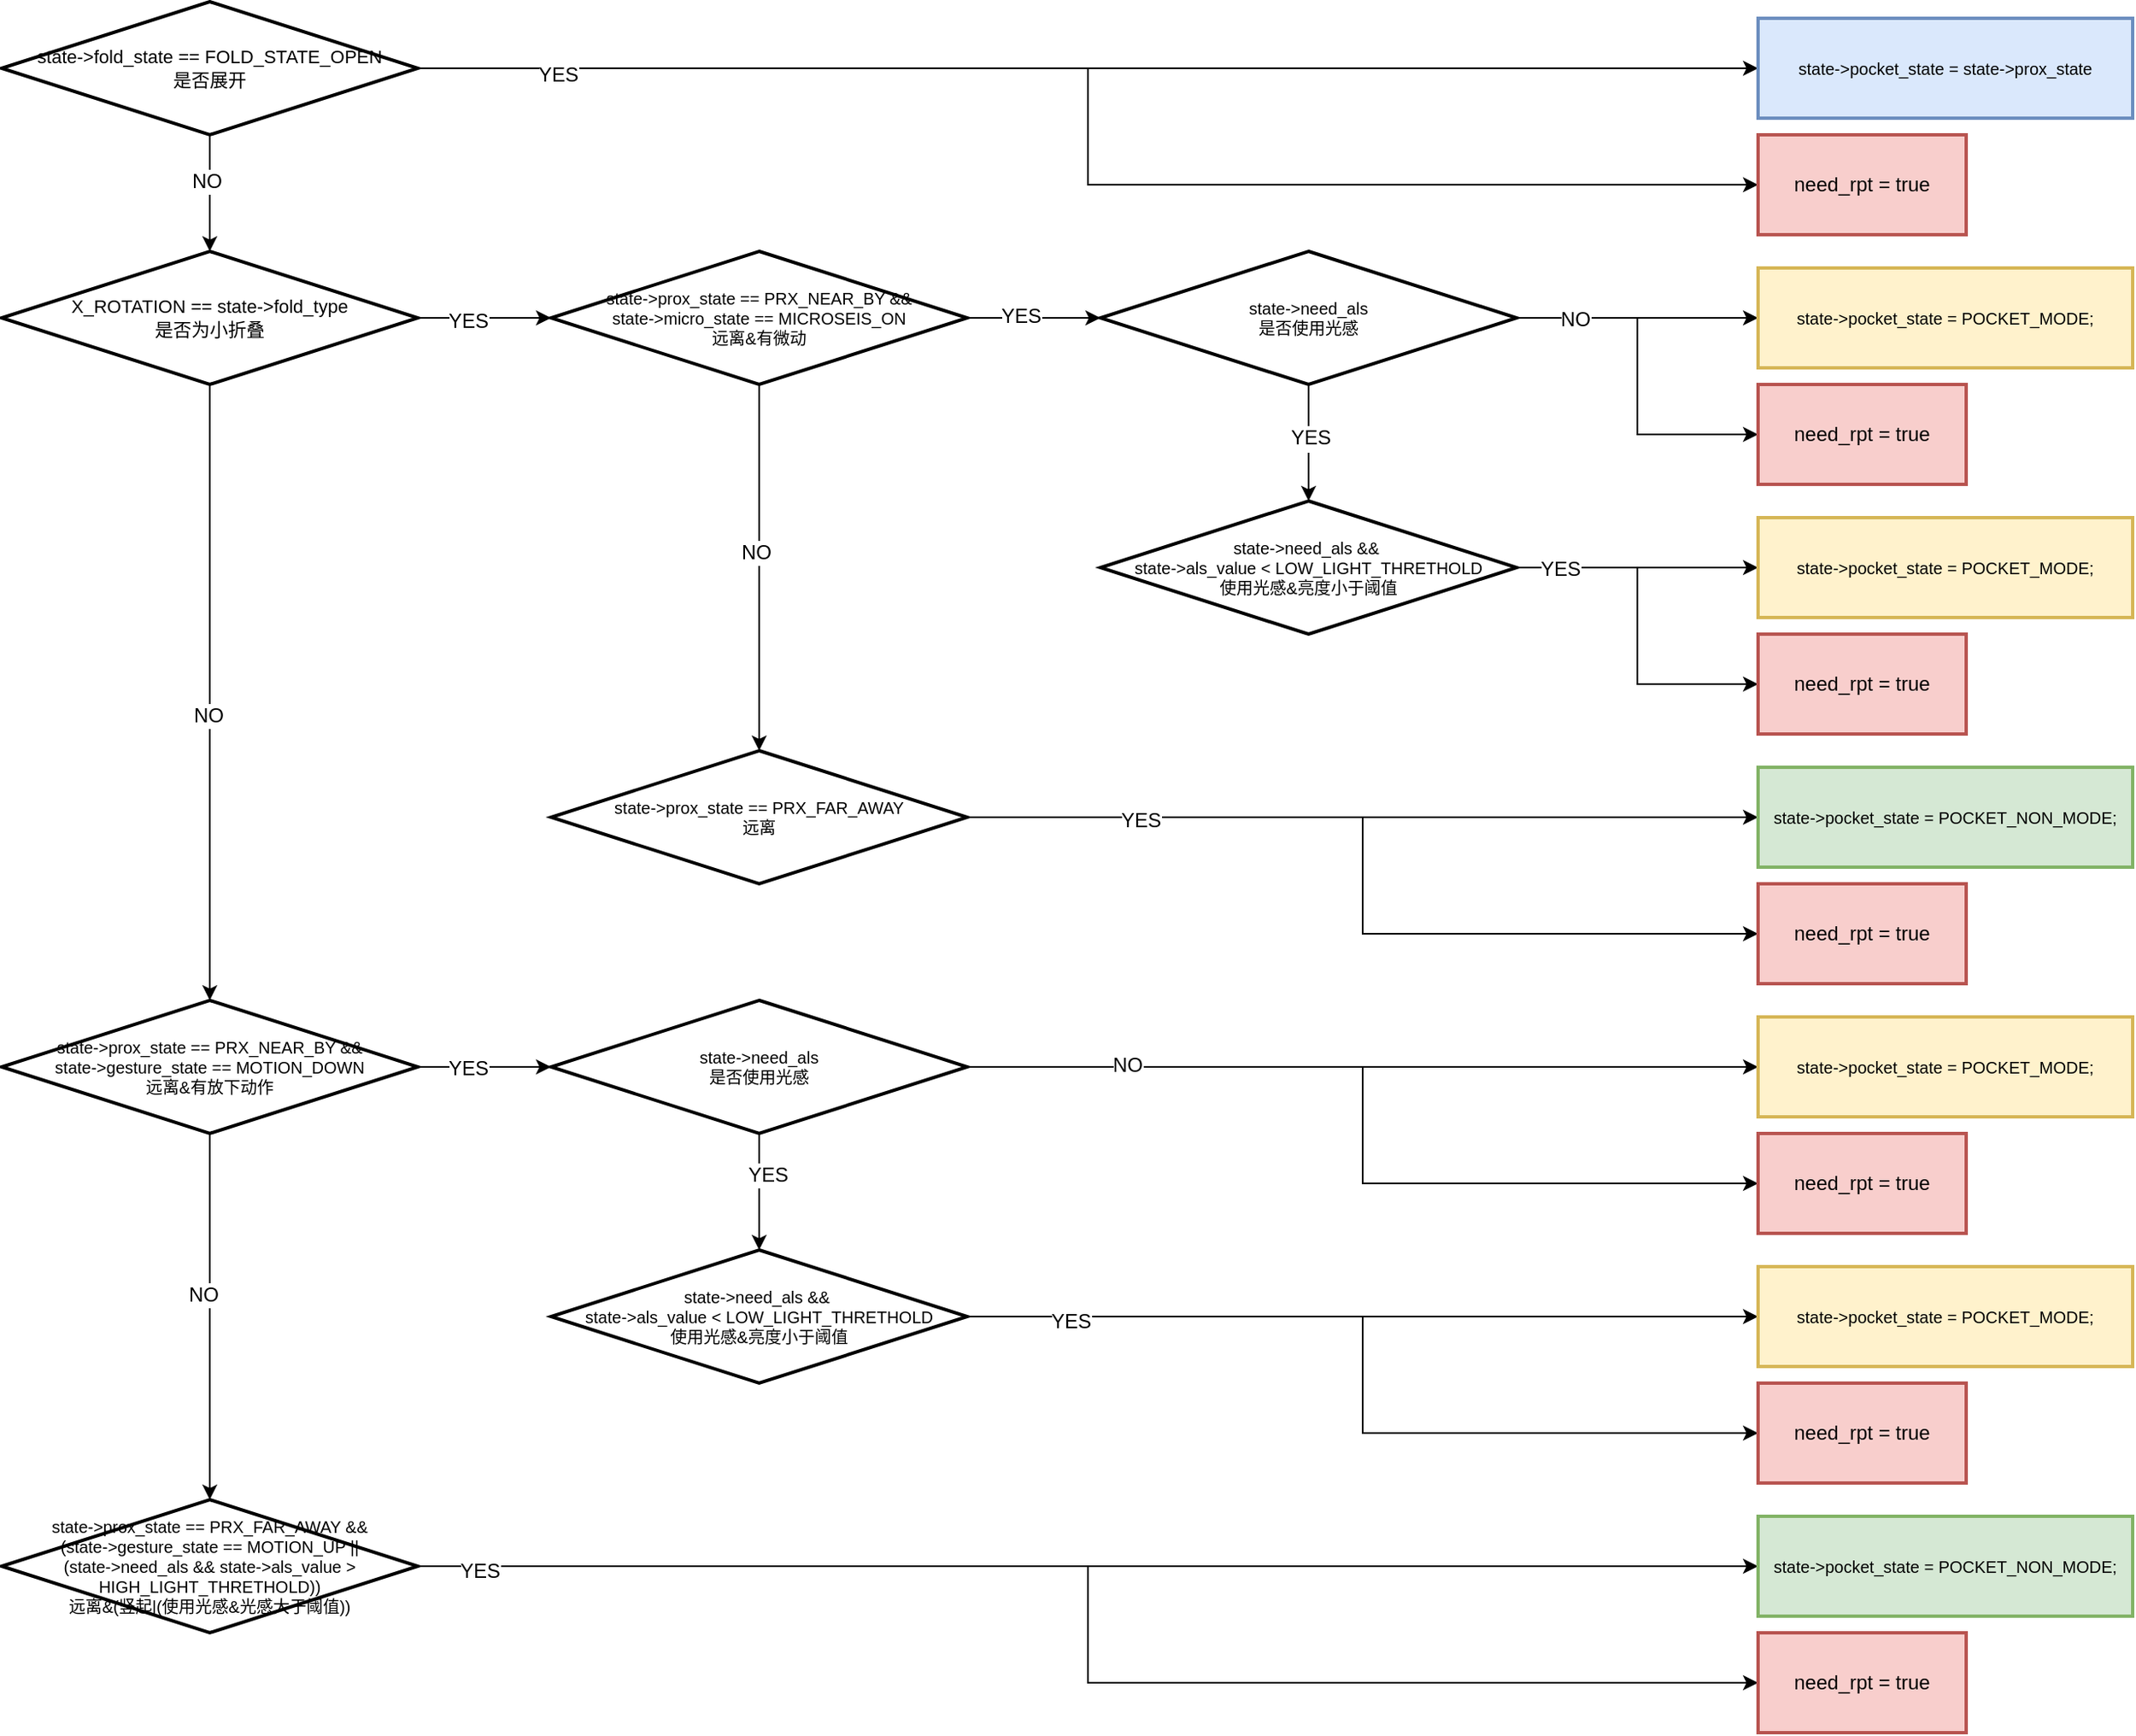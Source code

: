 <mxfile version="24.6.5" type="github">
  <diagram name="第 1 页" id="mvP9hgw5OhRqE8Y1hkNj">
    <mxGraphModel dx="1793" dy="933" grid="1" gridSize="10" guides="1" tooltips="1" connect="1" arrows="1" fold="1" page="1" pageScale="1" pageWidth="3300" pageHeight="4681" math="0" shadow="0">
      <root>
        <mxCell id="0" />
        <mxCell id="1" parent="0" />
        <mxCell id="DPH8ut8o0tE_e3mcPr0a-14" value="" style="edgeStyle=orthogonalEdgeStyle;rounded=0;orthogonalLoop=1;jettySize=auto;html=1;" parent="1" source="DPH8ut8o0tE_e3mcPr0a-10" target="DPH8ut8o0tE_e3mcPr0a-13" edge="1">
          <mxGeometry relative="1" as="geometry" />
        </mxCell>
        <mxCell id="DPH8ut8o0tE_e3mcPr0a-29" value="NO" style="edgeLabel;html=1;align=center;verticalAlign=middle;resizable=0;points=[];strokeColor=default;strokeWidth=2;fontFamily=Helvetica;fontSize=12;fontColor=default;fillColor=default;" parent="DPH8ut8o0tE_e3mcPr0a-14" vertex="1" connectable="0">
          <mxGeometry x="-0.197" y="-2" relative="1" as="geometry">
            <mxPoint as="offset" />
          </mxGeometry>
        </mxCell>
        <mxCell id="DPH8ut8o0tE_e3mcPr0a-38" style="edgeStyle=orthogonalEdgeStyle;rounded=0;orthogonalLoop=1;jettySize=auto;html=1;fontFamily=Helvetica;fontSize=12;fontColor=default;" parent="1" source="DPH8ut8o0tE_e3mcPr0a-10" target="DPH8ut8o0tE_e3mcPr0a-36" edge="1">
          <mxGeometry relative="1" as="geometry" />
        </mxCell>
        <mxCell id="DPH8ut8o0tE_e3mcPr0a-39" style="edgeStyle=orthogonalEdgeStyle;rounded=0;orthogonalLoop=1;jettySize=auto;html=1;entryX=0;entryY=0.5;entryDx=0;entryDy=0;fontFamily=Helvetica;fontSize=12;fontColor=default;" parent="1" source="DPH8ut8o0tE_e3mcPr0a-10" target="DPH8ut8o0tE_e3mcPr0a-37" edge="1">
          <mxGeometry relative="1" as="geometry" />
        </mxCell>
        <mxCell id="q0KccbDD00Mu1ACWChZq-15" value="YES" style="edgeLabel;html=1;align=center;verticalAlign=middle;resizable=0;points=[];strokeColor=default;strokeWidth=2;fontFamily=Helvetica;fontSize=12;fontColor=default;fillColor=default;" vertex="1" connectable="0" parent="DPH8ut8o0tE_e3mcPr0a-39">
          <mxGeometry x="-0.809" y="-5" relative="1" as="geometry">
            <mxPoint y="-1" as="offset" />
          </mxGeometry>
        </mxCell>
        <mxCell id="DPH8ut8o0tE_e3mcPr0a-10" value="state-&amp;gt;fold_state == FOLD_STATE_OPEN&lt;div style=&quot;font-size: 11px;&quot;&gt;是否展开&lt;/div&gt;" style="strokeWidth=2;html=1;shape=mxgraph.flowchart.decision;whiteSpace=wrap;fontSize=11;" parent="1" vertex="1">
          <mxGeometry x="540" y="420" width="250" height="80" as="geometry" />
        </mxCell>
        <mxCell id="DPH8ut8o0tE_e3mcPr0a-16" value="" style="edgeStyle=orthogonalEdgeStyle;rounded=0;orthogonalLoop=1;jettySize=auto;html=1;" parent="1" source="DPH8ut8o0tE_e3mcPr0a-13" target="DPH8ut8o0tE_e3mcPr0a-15" edge="1">
          <mxGeometry relative="1" as="geometry" />
        </mxCell>
        <mxCell id="q0KccbDD00Mu1ACWChZq-16" value="YES" style="edgeLabel;html=1;align=center;verticalAlign=middle;resizable=0;points=[];strokeColor=default;strokeWidth=2;fontFamily=Helvetica;fontSize=12;fontColor=default;fillColor=default;" vertex="1" connectable="0" parent="DPH8ut8o0tE_e3mcPr0a-16">
          <mxGeometry x="-0.256" y="-2" relative="1" as="geometry">
            <mxPoint as="offset" />
          </mxGeometry>
        </mxCell>
        <mxCell id="DPH8ut8o0tE_e3mcPr0a-18" value="" style="edgeStyle=orthogonalEdgeStyle;rounded=0;orthogonalLoop=1;jettySize=auto;html=1;fontFamily=Helvetica;fontSize=12;fontColor=default;" parent="1" source="DPH8ut8o0tE_e3mcPr0a-13" target="DPH8ut8o0tE_e3mcPr0a-17" edge="1">
          <mxGeometry relative="1" as="geometry" />
        </mxCell>
        <mxCell id="DPH8ut8o0tE_e3mcPr0a-30" value="NO" style="edgeLabel;html=1;align=center;verticalAlign=middle;resizable=0;points=[];strokeColor=default;strokeWidth=2;fontFamily=Helvetica;fontSize=12;fontColor=default;fillColor=default;" parent="DPH8ut8o0tE_e3mcPr0a-18" vertex="1" connectable="0">
          <mxGeometry x="0.075" y="-1" relative="1" as="geometry">
            <mxPoint as="offset" />
          </mxGeometry>
        </mxCell>
        <mxCell id="DPH8ut8o0tE_e3mcPr0a-13" value="X_ROTATION == state-&amp;gt;fold_type&lt;div style=&quot;font-size: 11px;&quot;&gt;是否为小折叠&lt;/div&gt;" style="strokeWidth=2;html=1;shape=mxgraph.flowchart.decision;whiteSpace=wrap;fontSize=11;" parent="1" vertex="1">
          <mxGeometry x="540" y="570" width="250" height="80" as="geometry" />
        </mxCell>
        <mxCell id="DPH8ut8o0tE_e3mcPr0a-20" value="" style="edgeStyle=orthogonalEdgeStyle;rounded=0;orthogonalLoop=1;jettySize=auto;html=1;fontFamily=Helvetica;fontSize=12;fontColor=default;" parent="1" source="DPH8ut8o0tE_e3mcPr0a-15" target="DPH8ut8o0tE_e3mcPr0a-19" edge="1">
          <mxGeometry relative="1" as="geometry" />
        </mxCell>
        <mxCell id="q0KccbDD00Mu1ACWChZq-17" value="YES" style="edgeLabel;html=1;align=center;verticalAlign=middle;resizable=0;points=[];strokeColor=default;strokeWidth=2;fontFamily=Helvetica;fontSize=12;fontColor=default;fillColor=default;" vertex="1" connectable="0" parent="DPH8ut8o0tE_e3mcPr0a-20">
          <mxGeometry x="-0.194" y="1" relative="1" as="geometry">
            <mxPoint as="offset" />
          </mxGeometry>
        </mxCell>
        <mxCell id="DPH8ut8o0tE_e3mcPr0a-41" value="" style="edgeStyle=orthogonalEdgeStyle;rounded=0;orthogonalLoop=1;jettySize=auto;html=1;fontFamily=Helvetica;fontSize=12;fontColor=default;" parent="1" source="DPH8ut8o0tE_e3mcPr0a-15" target="DPH8ut8o0tE_e3mcPr0a-40" edge="1">
          <mxGeometry relative="1" as="geometry" />
        </mxCell>
        <mxCell id="DPH8ut8o0tE_e3mcPr0a-42" value="NO" style="edgeLabel;html=1;align=center;verticalAlign=middle;resizable=0;points=[];strokeColor=default;strokeWidth=2;fontFamily=Helvetica;fontSize=12;fontColor=default;fillColor=default;" parent="DPH8ut8o0tE_e3mcPr0a-41" vertex="1" connectable="0">
          <mxGeometry x="-0.083" y="-2" relative="1" as="geometry">
            <mxPoint as="offset" />
          </mxGeometry>
        </mxCell>
        <mxCell id="DPH8ut8o0tE_e3mcPr0a-15" value="&lt;div style=&quot;font-size: 10px;&quot;&gt;&lt;font style=&quot;font-size: 10px;&quot;&gt;state-&amp;gt;prox_state == PRX_NEAR_BY &amp;amp;&amp;amp;&lt;/font&gt;&lt;/div&gt;&lt;div style=&quot;font-size: 10px;&quot;&gt;&lt;font style=&quot;font-size: 10px;&quot;&gt;state-&amp;gt;micro_state == MICROSEIS_ON&lt;/font&gt;&lt;/div&gt;&lt;div style=&quot;font-size: 10px;&quot;&gt;&lt;font style=&quot;font-size: 10px;&quot;&gt;远离&amp;amp;有微动&lt;/font&gt;&lt;/div&gt;" style="strokeWidth=2;html=1;shape=mxgraph.flowchart.decision;whiteSpace=wrap;fontSize=10;" parent="1" vertex="1">
          <mxGeometry x="870" y="570" width="250" height="80" as="geometry" />
        </mxCell>
        <mxCell id="q0KccbDD00Mu1ACWChZq-7" style="edgeStyle=orthogonalEdgeStyle;rounded=0;orthogonalLoop=1;jettySize=auto;html=1;fontFamily=Helvetica;fontSize=12;fontColor=default;" edge="1" parent="1" source="DPH8ut8o0tE_e3mcPr0a-17" target="q0KccbDD00Mu1ACWChZq-1">
          <mxGeometry relative="1" as="geometry" />
        </mxCell>
        <mxCell id="q0KccbDD00Mu1ACWChZq-11" value="NO" style="edgeLabel;html=1;align=center;verticalAlign=middle;resizable=0;points=[];strokeColor=default;strokeWidth=2;fontFamily=Helvetica;fontSize=12;fontColor=default;fillColor=default;" vertex="1" connectable="0" parent="q0KccbDD00Mu1ACWChZq-7">
          <mxGeometry x="-0.107" y="-4" relative="1" as="geometry">
            <mxPoint y="-1" as="offset" />
          </mxGeometry>
        </mxCell>
        <mxCell id="DPH8ut8o0tE_e3mcPr0a-17" value="&lt;div style=&quot;font-size: 10px;&quot;&gt;state-&amp;gt;prox_state == PRX_NEAR_BY &amp;amp;&amp;amp;&lt;/div&gt;&lt;div style=&quot;font-size: 10px;&quot;&gt;state-&amp;gt;gesture_state == MOTION_DOWN&lt;/div&gt;&lt;div style=&quot;font-size: 10px;&quot;&gt;远离&amp;amp;有放下动作&lt;/div&gt;" style="strokeWidth=2;html=1;shape=mxgraph.flowchart.decision;whiteSpace=wrap;fontSize=11;" parent="1" vertex="1">
          <mxGeometry x="540" y="1020" width="250" height="80" as="geometry" />
        </mxCell>
        <mxCell id="DPH8ut8o0tE_e3mcPr0a-22" value="" style="edgeStyle=orthogonalEdgeStyle;rounded=0;orthogonalLoop=1;jettySize=auto;html=1;fontFamily=Helvetica;fontSize=12;fontColor=default;" parent="1" source="DPH8ut8o0tE_e3mcPr0a-19" target="DPH8ut8o0tE_e3mcPr0a-21" edge="1">
          <mxGeometry relative="1" as="geometry" />
        </mxCell>
        <mxCell id="DPH8ut8o0tE_e3mcPr0a-25" style="edgeStyle=orthogonalEdgeStyle;rounded=0;orthogonalLoop=1;jettySize=auto;html=1;entryX=0;entryY=0.5;entryDx=0;entryDy=0;fontFamily=Helvetica;fontSize=12;fontColor=default;" parent="1" source="DPH8ut8o0tE_e3mcPr0a-19" target="DPH8ut8o0tE_e3mcPr0a-24" edge="1">
          <mxGeometry relative="1" as="geometry" />
        </mxCell>
        <mxCell id="q0KccbDD00Mu1ACWChZq-18" value="NO" style="edgeLabel;html=1;align=center;verticalAlign=middle;resizable=0;points=[];strokeColor=default;strokeWidth=2;fontFamily=Helvetica;fontSize=12;fontColor=default;fillColor=default;" vertex="1" connectable="0" parent="DPH8ut8o0tE_e3mcPr0a-25">
          <mxGeometry x="-0.677" y="-1" relative="1" as="geometry">
            <mxPoint as="offset" />
          </mxGeometry>
        </mxCell>
        <mxCell id="DPH8ut8o0tE_e3mcPr0a-27" value="" style="edgeStyle=orthogonalEdgeStyle;rounded=0;orthogonalLoop=1;jettySize=auto;html=1;fontFamily=Helvetica;fontSize=12;fontColor=default;" parent="1" source="DPH8ut8o0tE_e3mcPr0a-19" target="DPH8ut8o0tE_e3mcPr0a-26" edge="1">
          <mxGeometry relative="1" as="geometry" />
        </mxCell>
        <mxCell id="DPH8ut8o0tE_e3mcPr0a-28" value="NO" style="edgeLabel;html=1;align=center;verticalAlign=middle;resizable=0;points=[];strokeColor=default;strokeWidth=2;fontFamily=Helvetica;fontSize=12;fontColor=default;fillColor=default;" parent="DPH8ut8o0tE_e3mcPr0a-27" vertex="1" connectable="0">
          <mxGeometry x="-0.057" y="-1" relative="1" as="geometry">
            <mxPoint as="offset" />
          </mxGeometry>
        </mxCell>
        <mxCell id="DPH8ut8o0tE_e3mcPr0a-51" value="YES" style="edgeLabel;html=1;align=center;verticalAlign=middle;resizable=0;points=[];strokeColor=default;strokeWidth=2;fontFamily=Helvetica;fontSize=12;fontColor=default;fillColor=default;" parent="DPH8ut8o0tE_e3mcPr0a-27" vertex="1" connectable="0">
          <mxGeometry x="-0.083" y="1" relative="1" as="geometry">
            <mxPoint as="offset" />
          </mxGeometry>
        </mxCell>
        <mxCell id="DPH8ut8o0tE_e3mcPr0a-19" value="&lt;div style=&quot;&quot;&gt;state-&amp;gt;need_als&lt;br&gt;&lt;/div&gt;&lt;div style=&quot;&quot;&gt;是否使用光感&lt;/div&gt;" style="strokeWidth=2;html=1;shape=mxgraph.flowchart.decision;whiteSpace=wrap;fontSize=10;" parent="1" vertex="1">
          <mxGeometry x="1200" y="570" width="250" height="80" as="geometry" />
        </mxCell>
        <mxCell id="DPH8ut8o0tE_e3mcPr0a-21" value="state-&amp;gt;pocket_state = POCKET_MODE;" style="whiteSpace=wrap;html=1;fontSize=10;strokeWidth=2;fillColor=#fff2cc;strokeColor=#d6b656;" parent="1" vertex="1">
          <mxGeometry x="1595" y="580" width="225" height="60" as="geometry" />
        </mxCell>
        <mxCell id="DPH8ut8o0tE_e3mcPr0a-24" value="need_rpt = true" style="whiteSpace=wrap;html=1;strokeColor=#b85450;strokeWidth=2;align=center;verticalAlign=middle;fontFamily=Helvetica;fontSize=12;fillColor=#f8cecc;" parent="1" vertex="1">
          <mxGeometry x="1595" y="650" width="125" height="60" as="geometry" />
        </mxCell>
        <mxCell id="DPH8ut8o0tE_e3mcPr0a-32" value="" style="edgeStyle=orthogonalEdgeStyle;rounded=0;orthogonalLoop=1;jettySize=auto;html=1;fontFamily=Helvetica;fontSize=12;fontColor=default;entryX=0;entryY=0.5;entryDx=0;entryDy=0;" parent="1" source="DPH8ut8o0tE_e3mcPr0a-26" target="DPH8ut8o0tE_e3mcPr0a-33" edge="1">
          <mxGeometry relative="1" as="geometry">
            <mxPoint x="1595.0" y="760" as="targetPoint" />
          </mxGeometry>
        </mxCell>
        <mxCell id="DPH8ut8o0tE_e3mcPr0a-35" style="edgeStyle=orthogonalEdgeStyle;rounded=0;orthogonalLoop=1;jettySize=auto;html=1;entryX=0;entryY=0.5;entryDx=0;entryDy=0;fontFamily=Helvetica;fontSize=12;fontColor=default;" parent="1" source="DPH8ut8o0tE_e3mcPr0a-26" target="DPH8ut8o0tE_e3mcPr0a-34" edge="1">
          <mxGeometry relative="1" as="geometry" />
        </mxCell>
        <mxCell id="q0KccbDD00Mu1ACWChZq-14" value="YES" style="edgeLabel;html=1;align=center;verticalAlign=middle;resizable=0;points=[];strokeColor=default;strokeWidth=2;fontFamily=Helvetica;fontSize=12;fontColor=default;fillColor=default;" vertex="1" connectable="0" parent="DPH8ut8o0tE_e3mcPr0a-35">
          <mxGeometry x="-0.758" y="-1" relative="1" as="geometry">
            <mxPoint as="offset" />
          </mxGeometry>
        </mxCell>
        <mxCell id="DPH8ut8o0tE_e3mcPr0a-26" value="&lt;div style=&quot;&quot;&gt;state-&amp;gt;need_als &amp;amp;&amp;amp;&amp;nbsp;&lt;/div&gt;&lt;div style=&quot;&quot;&gt;state-&amp;gt;als_value &amp;lt; LOW_LIGHT_THRETHOLD&lt;br&gt;&lt;/div&gt;&lt;div style=&quot;&quot;&gt;使用光感&amp;amp;亮度小于阈值&lt;/div&gt;" style="strokeWidth=2;html=1;shape=mxgraph.flowchart.decision;whiteSpace=wrap;fontSize=10;" parent="1" vertex="1">
          <mxGeometry x="1200" y="720" width="250" height="80" as="geometry" />
        </mxCell>
        <mxCell id="DPH8ut8o0tE_e3mcPr0a-33" value="state-&amp;gt;pocket_state = POCKET_MODE;" style="whiteSpace=wrap;html=1;fontSize=10;strokeWidth=2;fillColor=#fff2cc;strokeColor=#d6b656;" parent="1" vertex="1">
          <mxGeometry x="1595" y="730" width="225" height="60" as="geometry" />
        </mxCell>
        <mxCell id="DPH8ut8o0tE_e3mcPr0a-34" value="need_rpt = true" style="whiteSpace=wrap;html=1;strokeColor=#b85450;strokeWidth=2;align=center;verticalAlign=middle;fontFamily=Helvetica;fontSize=12;fillColor=#f8cecc;" parent="1" vertex="1">
          <mxGeometry x="1595" y="800" width="125" height="60" as="geometry" />
        </mxCell>
        <mxCell id="DPH8ut8o0tE_e3mcPr0a-36" value="state-&amp;gt;pocket_state = state-&amp;gt;prox_state" style="whiteSpace=wrap;html=1;fontSize=10;strokeWidth=2;fillColor=#dae8fc;strokeColor=#6c8ebf;" parent="1" vertex="1">
          <mxGeometry x="1595" y="430" width="225" height="60" as="geometry" />
        </mxCell>
        <mxCell id="DPH8ut8o0tE_e3mcPr0a-37" value="need_rpt = true" style="whiteSpace=wrap;html=1;strokeColor=#b85450;strokeWidth=2;align=center;verticalAlign=middle;fontFamily=Helvetica;fontSize=12;fillColor=#f8cecc;labelBorderColor=none;labelBackgroundColor=none;" parent="1" vertex="1">
          <mxGeometry x="1595" y="500" width="125" height="60" as="geometry" />
        </mxCell>
        <mxCell id="DPH8ut8o0tE_e3mcPr0a-45" style="edgeStyle=orthogonalEdgeStyle;rounded=0;orthogonalLoop=1;jettySize=auto;html=1;entryX=0;entryY=0.5;entryDx=0;entryDy=0;fontFamily=Helvetica;fontSize=12;fontColor=default;" parent="1" source="DPH8ut8o0tE_e3mcPr0a-40" target="DPH8ut8o0tE_e3mcPr0a-43" edge="1">
          <mxGeometry relative="1" as="geometry" />
        </mxCell>
        <mxCell id="DPH8ut8o0tE_e3mcPr0a-46" style="edgeStyle=orthogonalEdgeStyle;rounded=0;orthogonalLoop=1;jettySize=auto;html=1;entryX=0;entryY=0.5;entryDx=0;entryDy=0;fontFamily=Helvetica;fontSize=12;fontColor=default;" parent="1" source="DPH8ut8o0tE_e3mcPr0a-40" target="DPH8ut8o0tE_e3mcPr0a-44" edge="1">
          <mxGeometry relative="1" as="geometry" />
        </mxCell>
        <mxCell id="q0KccbDD00Mu1ACWChZq-13" value="YES" style="edgeLabel;html=1;align=center;verticalAlign=middle;resizable=0;points=[];strokeColor=default;strokeWidth=2;fontFamily=Helvetica;fontSize=12;fontColor=default;fillColor=default;" vertex="1" connectable="0" parent="DPH8ut8o0tE_e3mcPr0a-46">
          <mxGeometry x="-0.62" y="-2" relative="1" as="geometry">
            <mxPoint as="offset" />
          </mxGeometry>
        </mxCell>
        <mxCell id="DPH8ut8o0tE_e3mcPr0a-40" value="&lt;div style=&quot;&quot;&gt;state-&amp;gt;prox_state == PRX_FAR_AWAY&lt;br&gt;&lt;/div&gt;&lt;div style=&quot;font-size: 10px;&quot;&gt;&lt;font style=&quot;font-size: 10px;&quot;&gt;远离&lt;/font&gt;&lt;/div&gt;" style="strokeWidth=2;html=1;shape=mxgraph.flowchart.decision;whiteSpace=wrap;fontSize=10;" parent="1" vertex="1">
          <mxGeometry x="870" y="870" width="250" height="80" as="geometry" />
        </mxCell>
        <mxCell id="DPH8ut8o0tE_e3mcPr0a-43" value="state-&amp;gt;pocket_state = POCKET_NON_MODE;" style="whiteSpace=wrap;html=1;fontSize=10;strokeWidth=2;fillColor=#d5e8d4;strokeColor=#82b366;" parent="1" vertex="1">
          <mxGeometry x="1595" y="880" width="225" height="60" as="geometry" />
        </mxCell>
        <mxCell id="DPH8ut8o0tE_e3mcPr0a-44" value="need_rpt = true" style="whiteSpace=wrap;html=1;strokeColor=#b85450;strokeWidth=2;align=center;verticalAlign=middle;fontFamily=Helvetica;fontSize=12;fillColor=#f8cecc;" parent="1" vertex="1">
          <mxGeometry x="1595" y="950" width="125" height="60" as="geometry" />
        </mxCell>
        <mxCell id="DPH8ut8o0tE_e3mcPr0a-53" style="edgeStyle=orthogonalEdgeStyle;rounded=0;orthogonalLoop=1;jettySize=auto;html=1;fontFamily=Helvetica;fontSize=12;fontColor=default;" parent="1" source="DPH8ut8o0tE_e3mcPr0a-49" target="DPH8ut8o0tE_e3mcPr0a-52" edge="1">
          <mxGeometry relative="1" as="geometry" />
        </mxCell>
        <mxCell id="DPH8ut8o0tE_e3mcPr0a-54" value="YES" style="edgeLabel;html=1;align=center;verticalAlign=middle;resizable=0;points=[];strokeColor=default;strokeWidth=2;fontFamily=Helvetica;fontSize=12;fontColor=default;fillColor=default;" parent="DPH8ut8o0tE_e3mcPr0a-53" vertex="1" connectable="0">
          <mxGeometry x="-0.283" y="5" relative="1" as="geometry">
            <mxPoint as="offset" />
          </mxGeometry>
        </mxCell>
        <mxCell id="DPH8ut8o0tE_e3mcPr0a-58" style="edgeStyle=orthogonalEdgeStyle;rounded=0;orthogonalLoop=1;jettySize=auto;html=1;entryX=0;entryY=0.5;entryDx=0;entryDy=0;fontFamily=Helvetica;fontSize=12;fontColor=default;" parent="1" source="DPH8ut8o0tE_e3mcPr0a-49" target="DPH8ut8o0tE_e3mcPr0a-57" edge="1">
          <mxGeometry relative="1" as="geometry" />
        </mxCell>
        <mxCell id="DPH8ut8o0tE_e3mcPr0a-60" style="edgeStyle=orthogonalEdgeStyle;rounded=0;orthogonalLoop=1;jettySize=auto;html=1;entryX=0;entryY=0.5;entryDx=0;entryDy=0;fontFamily=Helvetica;fontSize=12;fontColor=default;" parent="1" source="DPH8ut8o0tE_e3mcPr0a-49" target="DPH8ut8o0tE_e3mcPr0a-59" edge="1">
          <mxGeometry relative="1" as="geometry" />
        </mxCell>
        <mxCell id="q0KccbDD00Mu1ACWChZq-19" value="NO" style="edgeLabel;html=1;align=center;verticalAlign=middle;resizable=0;points=[];strokeColor=default;strokeWidth=2;fontFamily=Helvetica;fontSize=12;fontColor=default;fillColor=default;" vertex="1" connectable="0" parent="DPH8ut8o0tE_e3mcPr0a-60">
          <mxGeometry x="-0.648" relative="1" as="geometry">
            <mxPoint y="-1" as="offset" />
          </mxGeometry>
        </mxCell>
        <mxCell id="DPH8ut8o0tE_e3mcPr0a-49" value="&lt;div style=&quot;&quot;&gt;&lt;div style=&quot;&quot;&gt;state-&amp;gt;need_als&lt;br&gt;&lt;/div&gt;&lt;div style=&quot;&quot;&gt;是否使用光感&lt;/div&gt;&lt;/div&gt;" style="strokeWidth=2;html=1;shape=mxgraph.flowchart.decision;whiteSpace=wrap;fontSize=10;" parent="1" vertex="1">
          <mxGeometry x="870" y="1020" width="250" height="80" as="geometry" />
        </mxCell>
        <mxCell id="DPH8ut8o0tE_e3mcPr0a-63" style="edgeStyle=orthogonalEdgeStyle;rounded=0;orthogonalLoop=1;jettySize=auto;html=1;entryX=0;entryY=0.5;entryDx=0;entryDy=0;fontFamily=Helvetica;fontSize=12;fontColor=default;" parent="1" source="DPH8ut8o0tE_e3mcPr0a-52" target="DPH8ut8o0tE_e3mcPr0a-61" edge="1">
          <mxGeometry relative="1" as="geometry" />
        </mxCell>
        <mxCell id="DPH8ut8o0tE_e3mcPr0a-64" style="edgeStyle=orthogonalEdgeStyle;rounded=0;orthogonalLoop=1;jettySize=auto;html=1;entryX=0;entryY=0.5;entryDx=0;entryDy=0;fontFamily=Helvetica;fontSize=12;fontColor=default;" parent="1" source="DPH8ut8o0tE_e3mcPr0a-52" target="DPH8ut8o0tE_e3mcPr0a-62" edge="1">
          <mxGeometry relative="1" as="geometry" />
        </mxCell>
        <mxCell id="q0KccbDD00Mu1ACWChZq-12" value="YES" style="edgeLabel;html=1;align=center;verticalAlign=middle;resizable=0;points=[];strokeColor=default;strokeWidth=2;fontFamily=Helvetica;fontSize=12;fontColor=default;fillColor=default;" vertex="1" connectable="0" parent="DPH8ut8o0tE_e3mcPr0a-64">
          <mxGeometry x="-0.772" y="-3" relative="1" as="geometry">
            <mxPoint as="offset" />
          </mxGeometry>
        </mxCell>
        <mxCell id="DPH8ut8o0tE_e3mcPr0a-52" value="&lt;div style=&quot;&quot;&gt;state-&amp;gt;need_als &amp;amp;&amp;amp;&amp;nbsp;&lt;/div&gt;&lt;div style=&quot;&quot;&gt;state-&amp;gt;als_value &amp;lt; LOW_LIGHT_THRETHOLD&lt;br&gt;&lt;/div&gt;&lt;div style=&quot;&quot;&gt;使用光感&amp;amp;亮度小于阈值&lt;/div&gt;" style="strokeWidth=2;html=1;shape=mxgraph.flowchart.decision;whiteSpace=wrap;fontSize=10;" parent="1" vertex="1">
          <mxGeometry x="870" y="1170" width="250" height="80" as="geometry" />
        </mxCell>
        <mxCell id="DPH8ut8o0tE_e3mcPr0a-57" value="state-&amp;gt;pocket_state = POCKET_MODE;" style="whiteSpace=wrap;html=1;fontSize=10;strokeWidth=2;fillColor=#fff2cc;strokeColor=#d6b656;" parent="1" vertex="1">
          <mxGeometry x="1595" y="1030" width="225" height="60" as="geometry" />
        </mxCell>
        <mxCell id="DPH8ut8o0tE_e3mcPr0a-59" value="need_rpt = true" style="whiteSpace=wrap;html=1;strokeColor=#b85450;strokeWidth=2;align=center;verticalAlign=middle;fontFamily=Helvetica;fontSize=12;fillColor=#f8cecc;" parent="1" vertex="1">
          <mxGeometry x="1595" y="1100" width="125" height="60" as="geometry" />
        </mxCell>
        <mxCell id="DPH8ut8o0tE_e3mcPr0a-61" value="state-&amp;gt;pocket_state = POCKET_MODE;" style="whiteSpace=wrap;html=1;fontSize=10;strokeWidth=2;fillColor=#fff2cc;strokeColor=#d6b656;" parent="1" vertex="1">
          <mxGeometry x="1595" y="1180" width="225" height="60" as="geometry" />
        </mxCell>
        <mxCell id="DPH8ut8o0tE_e3mcPr0a-62" value="need_rpt = true" style="whiteSpace=wrap;html=1;strokeColor=#b85450;strokeWidth=2;align=center;verticalAlign=middle;fontFamily=Helvetica;fontSize=12;fillColor=#f8cecc;" parent="1" vertex="1">
          <mxGeometry x="1595" y="1250" width="125" height="60" as="geometry" />
        </mxCell>
        <mxCell id="q0KccbDD00Mu1ACWChZq-5" style="edgeStyle=orthogonalEdgeStyle;rounded=0;orthogonalLoop=1;jettySize=auto;html=1;entryX=0;entryY=0.5;entryDx=0;entryDy=0;fontFamily=Helvetica;fontSize=12;fontColor=default;" edge="1" parent="1" source="q0KccbDD00Mu1ACWChZq-1" target="q0KccbDD00Mu1ACWChZq-3">
          <mxGeometry relative="1" as="geometry" />
        </mxCell>
        <mxCell id="q0KccbDD00Mu1ACWChZq-6" style="edgeStyle=orthogonalEdgeStyle;rounded=0;orthogonalLoop=1;jettySize=auto;html=1;entryX=0;entryY=0.5;entryDx=0;entryDy=0;fontFamily=Helvetica;fontSize=12;fontColor=default;" edge="1" parent="1" source="q0KccbDD00Mu1ACWChZq-1" target="q0KccbDD00Mu1ACWChZq-4">
          <mxGeometry relative="1" as="geometry" />
        </mxCell>
        <mxCell id="q0KccbDD00Mu1ACWChZq-21" value="YES" style="edgeLabel;html=1;align=center;verticalAlign=middle;resizable=0;points=[];strokeColor=default;strokeWidth=2;fontFamily=Helvetica;fontSize=12;fontColor=default;fillColor=default;" vertex="1" connectable="0" parent="q0KccbDD00Mu1ACWChZq-6">
          <mxGeometry x="-0.915" y="-3" relative="1" as="geometry">
            <mxPoint as="offset" />
          </mxGeometry>
        </mxCell>
        <mxCell id="q0KccbDD00Mu1ACWChZq-1" value="&lt;div style=&quot;font-size: 10px;&quot;&gt;&lt;div style=&quot;font-size: 10px;&quot;&gt;&lt;div&gt;state-&amp;gt;prox_state == PRX_FAR_AWAY &amp;amp;&amp;amp;&lt;/div&gt;&lt;div&gt;(state-&amp;gt;gesture_state == MOTION_UP ||&lt;/div&gt;&lt;div&gt;(state-&amp;gt;need_als &amp;amp;&amp;amp; state-&amp;gt;als_value &amp;gt; HIGH_LIGHT_THRETHOLD))&lt;/div&gt;&lt;div&gt;远离&amp;amp;(竖起|(使用光感&amp;amp;光感大于阈值&lt;span style=&quot;background-color: initial;&quot;&gt;))&lt;/span&gt;&lt;/div&gt;&lt;/div&gt;&lt;/div&gt;" style="strokeWidth=2;html=1;shape=mxgraph.flowchart.decision;whiteSpace=wrap;fontSize=10;" vertex="1" parent="1">
          <mxGeometry x="540" y="1320" width="250" height="80" as="geometry" />
        </mxCell>
        <mxCell id="q0KccbDD00Mu1ACWChZq-3" value="state-&amp;gt;pocket_state = POCKET_NON_MODE;" style="whiteSpace=wrap;html=1;fontSize=10;strokeWidth=2;fillColor=#d5e8d4;strokeColor=#82b366;" vertex="1" parent="1">
          <mxGeometry x="1595" y="1330" width="225" height="60" as="geometry" />
        </mxCell>
        <mxCell id="q0KccbDD00Mu1ACWChZq-4" value="need_rpt = true" style="whiteSpace=wrap;html=1;strokeColor=#b85450;strokeWidth=2;align=center;verticalAlign=middle;fontFamily=Helvetica;fontSize=12;fillColor=#f8cecc;" vertex="1" parent="1">
          <mxGeometry x="1595" y="1400" width="125" height="60" as="geometry" />
        </mxCell>
        <mxCell id="q0KccbDD00Mu1ACWChZq-9" style="edgeStyle=orthogonalEdgeStyle;rounded=0;orthogonalLoop=1;jettySize=auto;html=1;entryX=0;entryY=0.5;entryDx=0;entryDy=0;entryPerimeter=0;fontFamily=Helvetica;fontSize=12;fontColor=default;" edge="1" parent="1" source="DPH8ut8o0tE_e3mcPr0a-17" target="DPH8ut8o0tE_e3mcPr0a-49">
          <mxGeometry relative="1" as="geometry" />
        </mxCell>
        <mxCell id="q0KccbDD00Mu1ACWChZq-26" value="YES" style="edgeLabel;html=1;align=center;verticalAlign=middle;resizable=0;points=[];strokeColor=default;strokeWidth=2;fontFamily=Helvetica;fontSize=12;fontColor=default;fillColor=default;" vertex="1" connectable="0" parent="q0KccbDD00Mu1ACWChZq-9">
          <mxGeometry x="-0.231" y="-1" relative="1" as="geometry">
            <mxPoint x="-1" as="offset" />
          </mxGeometry>
        </mxCell>
      </root>
    </mxGraphModel>
  </diagram>
</mxfile>

